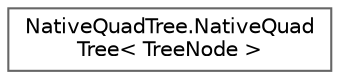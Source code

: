 digraph "Graphical Class Hierarchy"
{
 // LATEX_PDF_SIZE
  bgcolor="transparent";
  edge [fontname=Helvetica,fontsize=10,labelfontname=Helvetica,labelfontsize=10];
  node [fontname=Helvetica,fontsize=10,shape=box,height=0.2,width=0.4];
  rankdir="LR";
  Node0 [id="Node000000",label="NativeQuadTree.NativeQuad\lTree\< TreeNode \>",height=0.2,width=0.4,color="grey40", fillcolor="white", style="filled",URL="$struct_native_quad_tree_1_1_native_quad_tree.html",tooltip=" "];
}
